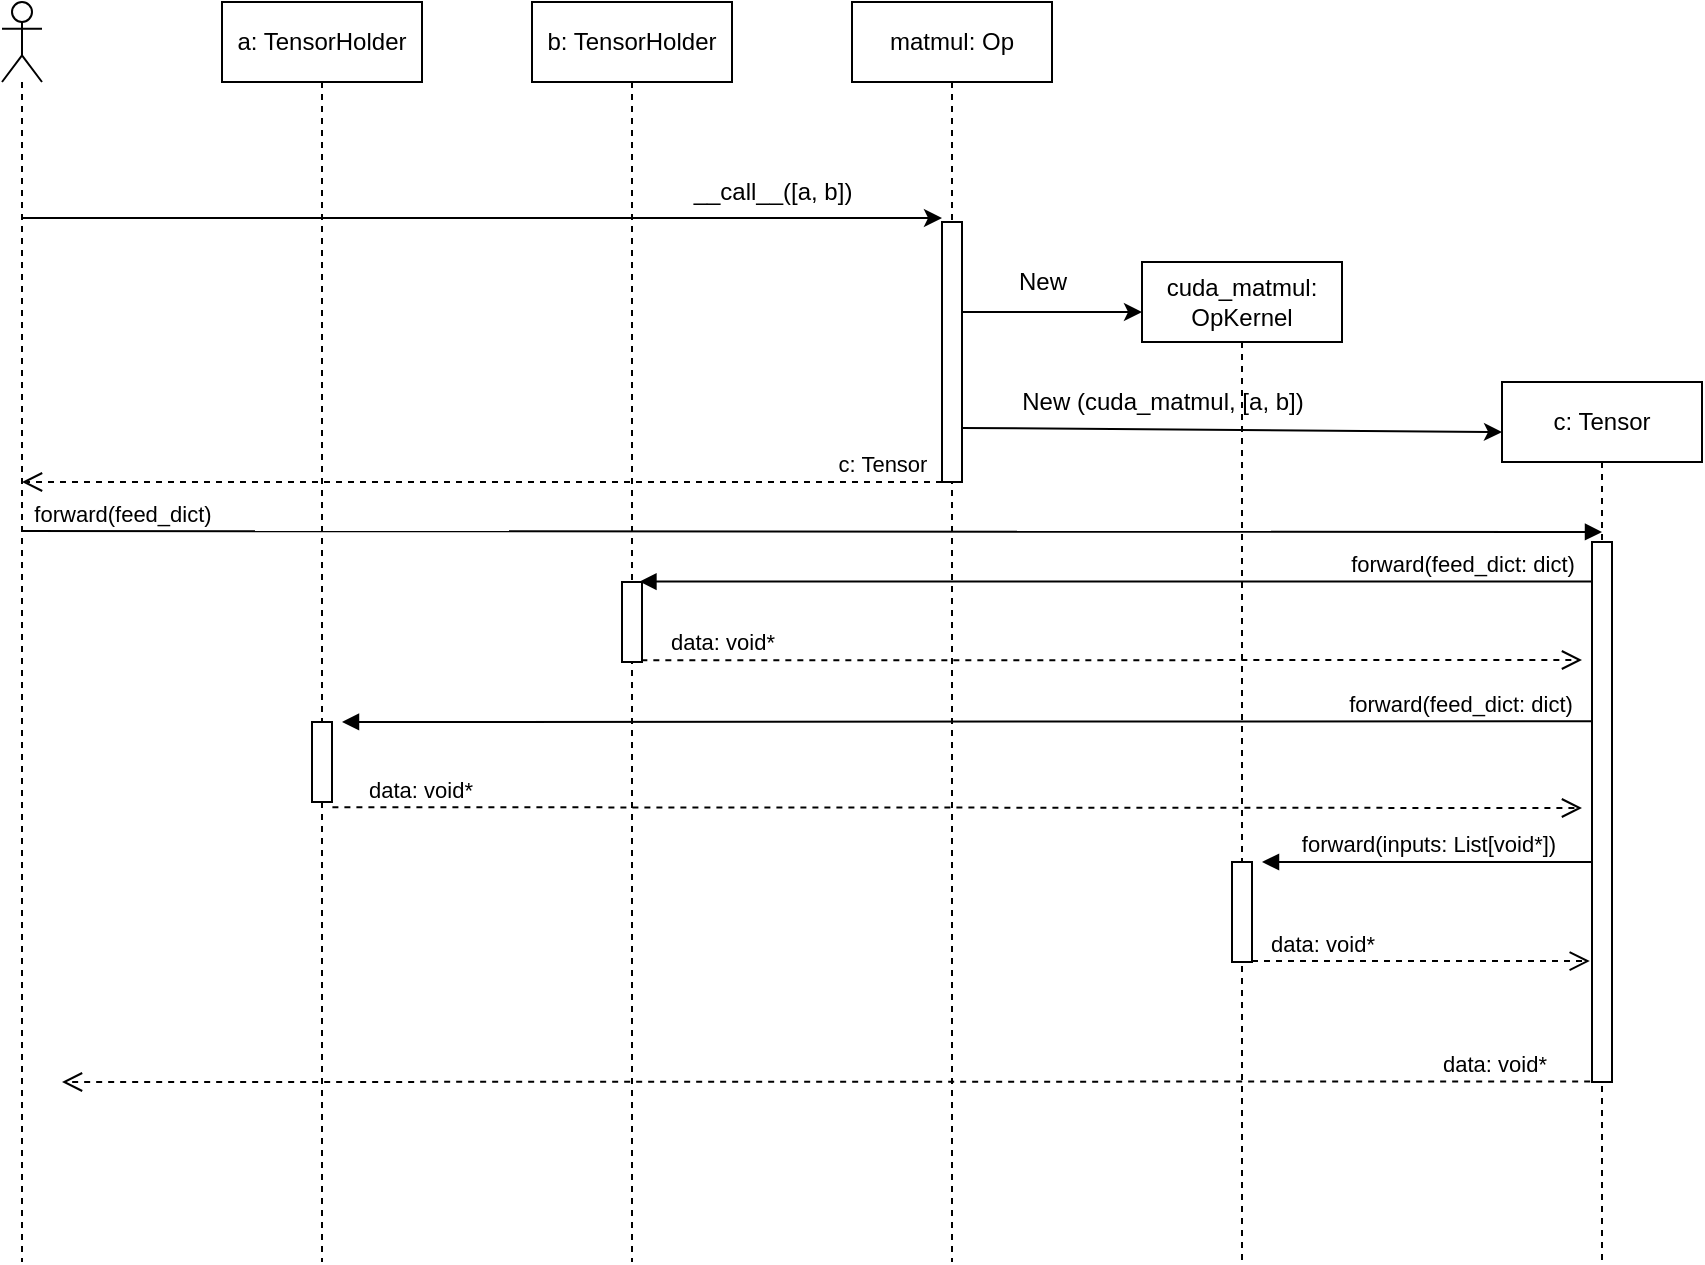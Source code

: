 <mxfile version="14.1.8" type="device"><diagram id="kgpKYQtTHZ0yAKxKKP6v" name="Page-1"><mxGraphModel dx="904" dy="592" grid="1" gridSize="10" guides="1" tooltips="1" connect="1" arrows="1" fold="1" page="1" pageScale="1" pageWidth="850" pageHeight="1100" math="0" shadow="0"><root><mxCell id="0"/><mxCell id="1" parent="0"/><mxCell id="SztSmlImNUweBGspiaf5-17" value="" style="endArrow=classic;html=1;entryX=0;entryY=0.5;entryDx=0;entryDy=0;" edge="1" parent="1"><mxGeometry width="50" height="50" relative="1" as="geometry"><mxPoint x="490" y="315" as="sourcePoint"/><mxPoint x="580" y="315" as="targetPoint"/></mxGeometry></mxCell><mxCell id="SztSmlImNUweBGspiaf5-18" value="New" style="text;html=1;align=center;verticalAlign=middle;resizable=0;points=[];autosize=1;" vertex="1" parent="1"><mxGeometry x="510" y="290" width="40" height="20" as="geometry"/></mxCell><mxCell id="SztSmlImNUweBGspiaf5-22" value="__call__([a, b])" style="text;html=1;align=center;verticalAlign=middle;resizable=0;points=[];autosize=1;" vertex="1" parent="1"><mxGeometry x="350" y="245" width="90" height="20" as="geometry"/></mxCell><mxCell id="SztSmlImNUweBGspiaf5-26" value="" style="endArrow=classic;html=1;" edge="1" parent="1" source="SztSmlImNUweBGspiaf5-40"><mxGeometry width="50" height="50" relative="1" as="geometry"><mxPoint x="60" y="268" as="sourcePoint"/><mxPoint x="480" y="268" as="targetPoint"/></mxGeometry></mxCell><mxCell id="SztSmlImNUweBGspiaf5-28" value="" style="endArrow=classic;html=1;entryX=0;entryY=0.5;entryDx=0;entryDy=0;exitX=0.963;exitY=0.792;exitDx=0;exitDy=0;exitPerimeter=0;" edge="1" parent="1" source="SztSmlImNUweBGspiaf5-16"><mxGeometry width="50" height="50" relative="1" as="geometry"><mxPoint x="494" y="375" as="sourcePoint"/><mxPoint x="760" y="375" as="targetPoint"/></mxGeometry></mxCell><mxCell id="SztSmlImNUweBGspiaf5-29" value="New (cuda_matmul, [a, b])" style="text;html=1;align=center;verticalAlign=middle;resizable=0;points=[];autosize=1;" vertex="1" parent="1"><mxGeometry x="510" y="350" width="160" height="20" as="geometry"/></mxCell><mxCell id="SztSmlImNUweBGspiaf5-36" value="forward(feed_dict: dict)" style="html=1;verticalAlign=bottom;endArrow=block;entryX=0.872;entryY=-0.005;entryDx=0;entryDy=0;entryPerimeter=0;" edge="1" parent="1" source="SztSmlImNUweBGspiaf5-30" target="SztSmlImNUweBGspiaf5-15"><mxGeometry x="-0.727" width="80" relative="1" as="geometry"><mxPoint x="800" y="460" as="sourcePoint"/><mxPoint x="340" y="450" as="targetPoint"/><mxPoint as="offset"/></mxGeometry></mxCell><mxCell id="SztSmlImNUweBGspiaf5-40" value="" style="shape=umlLifeline;participant=umlActor;perimeter=lifelinePerimeter;whiteSpace=wrap;html=1;container=1;collapsible=0;recursiveResize=0;verticalAlign=top;spacingTop=36;outlineConnect=0;" vertex="1" parent="1"><mxGeometry x="10" y="160" width="20" height="630" as="geometry"/></mxCell><mxCell id="SztSmlImNUweBGspiaf5-41" value="a: TensorHolder" style="shape=umlLifeline;perimeter=lifelinePerimeter;whiteSpace=wrap;html=1;container=1;collapsible=0;recursiveResize=0;outlineConnect=0;" vertex="1" parent="1"><mxGeometry x="120" y="160" width="100" height="630" as="geometry"/></mxCell><mxCell id="SztSmlImNUweBGspiaf5-42" value="b: TensorHolder" style="shape=umlLifeline;perimeter=lifelinePerimeter;whiteSpace=wrap;html=1;container=1;collapsible=0;recursiveResize=0;outlineConnect=0;" vertex="1" parent="1"><mxGeometry x="275" y="160" width="100" height="630" as="geometry"/></mxCell><mxCell id="SztSmlImNUweBGspiaf5-43" value="matmul: Op" style="shape=umlLifeline;perimeter=lifelinePerimeter;whiteSpace=wrap;html=1;container=1;collapsible=0;recursiveResize=0;outlineConnect=0;" vertex="1" parent="1"><mxGeometry x="435" y="160" width="100" height="630" as="geometry"/></mxCell><mxCell id="SztSmlImNUweBGspiaf5-16" value="" style="html=1;points=[];perimeter=orthogonalPerimeter;" vertex="1" parent="1"><mxGeometry x="480" y="270" width="10" height="130" as="geometry"/></mxCell><mxCell id="SztSmlImNUweBGspiaf5-15" value="" style="html=1;points=[];perimeter=orthogonalPerimeter;" vertex="1" parent="1"><mxGeometry x="320" y="450" width="10" height="40" as="geometry"/></mxCell><mxCell id="SztSmlImNUweBGspiaf5-14" value="" style="html=1;points=[];perimeter=orthogonalPerimeter;" vertex="1" parent="1"><mxGeometry x="165" y="520" width="10" height="40" as="geometry"/></mxCell><mxCell id="SztSmlImNUweBGspiaf5-44" value="forward(feed_dict)" style="html=1;verticalAlign=bottom;endArrow=block;" edge="1" parent="1"><mxGeometry x="-0.873" width="80" relative="1" as="geometry"><mxPoint x="20" y="424.5" as="sourcePoint"/><mxPoint x="810" y="425" as="targetPoint"/><mxPoint as="offset"/></mxGeometry></mxCell><mxCell id="SztSmlImNUweBGspiaf5-45" value="c: Tensor" style="shape=umlLifeline;perimeter=lifelinePerimeter;whiteSpace=wrap;html=1;container=1;collapsible=0;recursiveResize=0;outlineConnect=0;" vertex="1" parent="1"><mxGeometry x="760" y="350" width="100" height="440" as="geometry"/></mxCell><mxCell id="SztSmlImNUweBGspiaf5-30" value="" style="html=1;points=[];perimeter=orthogonalPerimeter;" vertex="1" parent="SztSmlImNUweBGspiaf5-45"><mxGeometry x="45" y="80" width="10" height="270" as="geometry"/></mxCell><mxCell id="SztSmlImNUweBGspiaf5-46" value="data: void*" style="html=1;verticalAlign=bottom;endArrow=open;dashed=1;endSize=8;exitX=0.967;exitY=0.979;exitDx=0;exitDy=0;exitPerimeter=0;" edge="1" parent="1" source="SztSmlImNUweBGspiaf5-15"><mxGeometry x="-0.829" relative="1" as="geometry"><mxPoint x="420" y="490" as="sourcePoint"/><mxPoint x="800" y="489" as="targetPoint"/><mxPoint as="offset"/></mxGeometry></mxCell><mxCell id="SztSmlImNUweBGspiaf5-47" value="c: Tensor" style="html=1;verticalAlign=bottom;endArrow=open;dashed=1;endSize=8;" edge="1" parent="1" target="SztSmlImNUweBGspiaf5-40"><mxGeometry x="-0.87" relative="1" as="geometry"><mxPoint x="480" y="400" as="sourcePoint"/><mxPoint x="400" y="400" as="targetPoint"/><mxPoint as="offset"/></mxGeometry></mxCell><mxCell id="SztSmlImNUweBGspiaf5-48" value="forward(feed_dict: dict)" style="html=1;verticalAlign=bottom;endArrow=block;exitX=-0.04;exitY=0.332;exitDx=0;exitDy=0;exitPerimeter=0;" edge="1" parent="1" source="SztSmlImNUweBGspiaf5-30"><mxGeometry x="-0.791" width="80" relative="1" as="geometry"><mxPoint x="800" y="520" as="sourcePoint"/><mxPoint x="180" y="520" as="targetPoint"/><mxPoint as="offset"/></mxGeometry></mxCell><mxCell id="SztSmlImNUweBGspiaf5-49" value="data: void*" style="html=1;verticalAlign=bottom;endArrow=open;dashed=1;endSize=8;exitX=1.02;exitY=1.065;exitDx=0;exitDy=0;exitPerimeter=0;" edge="1" parent="1" source="SztSmlImNUweBGspiaf5-14"><mxGeometry x="-0.859" relative="1" as="geometry"><mxPoint x="290" y="570" as="sourcePoint"/><mxPoint x="800" y="563" as="targetPoint"/><mxPoint as="offset"/></mxGeometry></mxCell><mxCell id="SztSmlImNUweBGspiaf5-50" value="&lt;span&gt;cuda_matmul: OpKernel&lt;/span&gt;" style="shape=umlLifeline;perimeter=lifelinePerimeter;whiteSpace=wrap;html=1;container=1;collapsible=0;recursiveResize=0;outlineConnect=0;" vertex="1" parent="1"><mxGeometry x="580" y="290" width="100" height="500" as="geometry"/></mxCell><mxCell id="SztSmlImNUweBGspiaf5-51" value="" style="html=1;points=[];perimeter=orthogonalPerimeter;" vertex="1" parent="SztSmlImNUweBGspiaf5-50"><mxGeometry x="45" y="300" width="10" height="50" as="geometry"/></mxCell><mxCell id="SztSmlImNUweBGspiaf5-52" value="forward(inputs: List[void*])" style="html=1;verticalAlign=bottom;endArrow=block;" edge="1" parent="1"><mxGeometry width="80" relative="1" as="geometry"><mxPoint x="805" y="590" as="sourcePoint"/><mxPoint x="640" y="590" as="targetPoint"/></mxGeometry></mxCell><mxCell id="SztSmlImNUweBGspiaf5-53" value="data: void*" style="html=1;verticalAlign=bottom;endArrow=open;dashed=1;endSize=8;entryX=-0.11;entryY=0.776;entryDx=0;entryDy=0;entryPerimeter=0;" edge="1" parent="1" source="SztSmlImNUweBGspiaf5-51" target="SztSmlImNUweBGspiaf5-30"><mxGeometry x="-0.586" relative="1" as="geometry"><mxPoint x="760" y="650" as="sourcePoint"/><mxPoint x="680" y="650" as="targetPoint"/><mxPoint as="offset"/></mxGeometry></mxCell><mxCell id="SztSmlImNUweBGspiaf5-54" value="data: void*" style="html=1;verticalAlign=bottom;endArrow=open;dashed=1;endSize=8;exitX=-0.092;exitY=0.999;exitDx=0;exitDy=0;exitPerimeter=0;" edge="1" parent="1" source="SztSmlImNUweBGspiaf5-30"><mxGeometry x="-0.871" relative="1" as="geometry"><mxPoint x="790" y="700" as="sourcePoint"/><mxPoint x="40" y="700" as="targetPoint"/><mxPoint x="1" as="offset"/></mxGeometry></mxCell></root></mxGraphModel></diagram></mxfile>